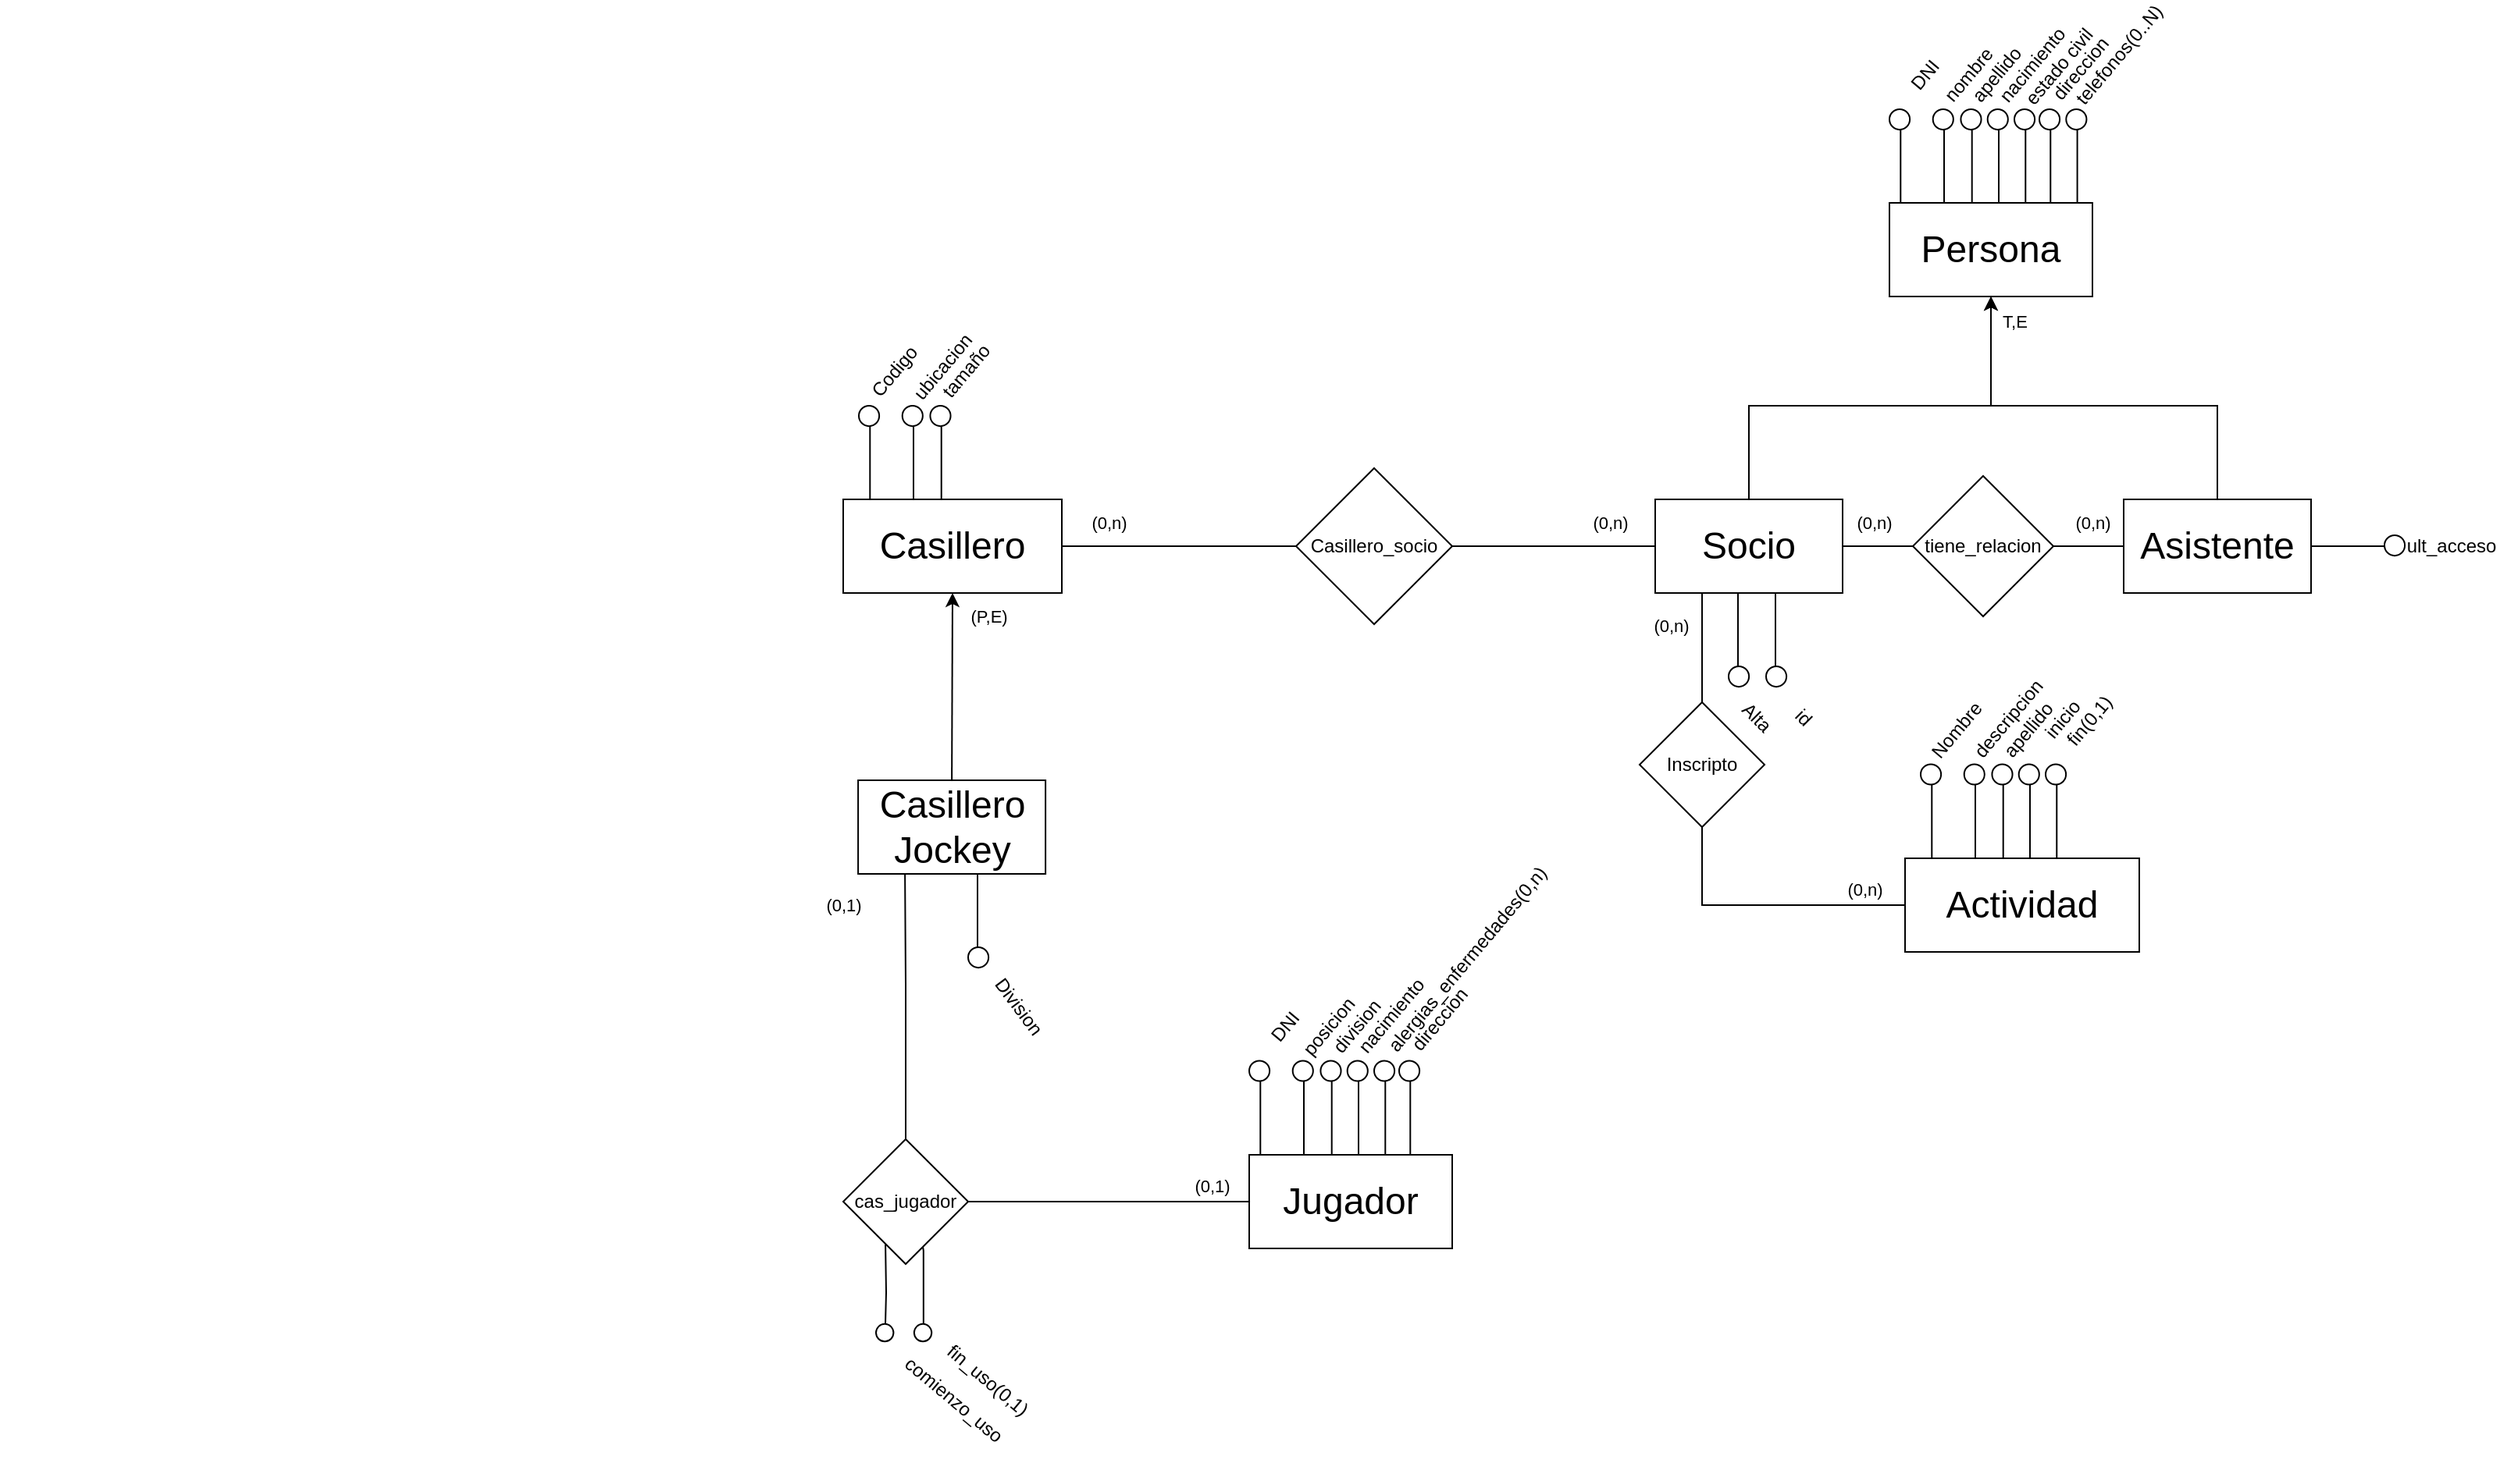 <mxfile version="26.1.3">
  <diagram name="Page-1" id="K30SVkKJbRYKwgtJ1-Rf">
    <mxGraphModel dx="4822" dy="4043" grid="1" gridSize="10" guides="1" tooltips="1" connect="1" arrows="1" fold="1" page="1" pageScale="1" pageWidth="850" pageHeight="1100" math="0" shadow="0">
      <root>
        <mxCell id="0" />
        <mxCell id="1" parent="0" />
        <mxCell id="Rgu-pnZhENHffydv-r2O-139" value="&amp;nbsp;" style="text;whiteSpace=wrap;html=1;" vertex="1" parent="1">
          <mxGeometry x="-2820" y="-1570" width="40" height="40" as="geometry" />
        </mxCell>
        <mxCell id="Rgu-pnZhENHffydv-r2O-149" value="&lt;font style=&quot;font-size: 24px;&quot;&gt;Persona&lt;/font&gt;" style="rounded=0;whiteSpace=wrap;html=1;" vertex="1" parent="1">
          <mxGeometry x="-1610" y="-2130" width="130" height="60" as="geometry" />
        </mxCell>
        <mxCell id="Rgu-pnZhENHffydv-r2O-152" value="&lt;font style=&quot;font-size: 24px;&quot;&gt;Casillero&lt;/font&gt;" style="rounded=0;whiteSpace=wrap;html=1;" vertex="1" parent="1">
          <mxGeometry x="-2280" y="-1940" width="140" height="60" as="geometry" />
        </mxCell>
        <mxCell id="Rgu-pnZhENHffydv-r2O-153" value="&lt;font style=&quot;font-size: 24px;&quot;&gt;Asistente&lt;/font&gt;" style="rounded=0;whiteSpace=wrap;html=1;" vertex="1" parent="1">
          <mxGeometry x="-1460" y="-1940" width="120" height="60" as="geometry" />
        </mxCell>
        <mxCell id="Rgu-pnZhENHffydv-r2O-154" value="&lt;font style=&quot;font-size: 24px;&quot;&gt;Socio&lt;/font&gt;" style="rounded=0;whiteSpace=wrap;html=1;" vertex="1" parent="1">
          <mxGeometry x="-1760" y="-1940" width="120" height="60" as="geometry" />
        </mxCell>
        <mxCell id="Rgu-pnZhENHffydv-r2O-155" value="&lt;font style=&quot;font-size: 24px;&quot;&gt;Jugador&lt;/font&gt;" style="rounded=0;whiteSpace=wrap;html=1;" vertex="1" parent="1">
          <mxGeometry x="-2020" y="-1520" width="130" height="60" as="geometry" />
        </mxCell>
        <mxCell id="Rgu-pnZhENHffydv-r2O-156" value="&lt;font style=&quot;font-size: 24px;&quot;&gt;Actividad&lt;/font&gt;" style="rounded=0;whiteSpace=wrap;html=1;" vertex="1" parent="1">
          <mxGeometry x="-1600" y="-1710" width="150" height="60" as="geometry" />
        </mxCell>
        <mxCell id="Rgu-pnZhENHffydv-r2O-157" value="&lt;font style=&quot;font-size: 24px;&quot;&gt;Casillero Jockey&lt;/font&gt;" style="rounded=0;whiteSpace=wrap;html=1;" vertex="1" parent="1">
          <mxGeometry x="-2270.45" y="-1760" width="120" height="60" as="geometry" />
        </mxCell>
        <mxCell id="Rgu-pnZhENHffydv-r2O-158" value="" style="endArrow=classic;html=1;rounded=0;exitX=0.5;exitY=0;exitDx=0;exitDy=0;entryX=0.5;entryY=1;entryDx=0;entryDy=0;" edge="1" parent="1" source="Rgu-pnZhENHffydv-r2O-154" target="Rgu-pnZhENHffydv-r2O-149">
          <mxGeometry width="50" height="50" relative="1" as="geometry">
            <mxPoint x="-1690" y="-1950" as="sourcePoint" />
            <mxPoint x="-1640" y="-2000" as="targetPoint" />
            <Array as="points">
              <mxPoint x="-1700" y="-2000" />
              <mxPoint x="-1545" y="-2000" />
            </Array>
          </mxGeometry>
        </mxCell>
        <mxCell id="Rgu-pnZhENHffydv-r2O-159" value="" style="endArrow=classic;html=1;rounded=0;exitX=0.5;exitY=0;exitDx=0;exitDy=0;entryX=0.5;entryY=1;entryDx=0;entryDy=0;" edge="1" parent="1" source="Rgu-pnZhENHffydv-r2O-153" target="Rgu-pnZhENHffydv-r2O-149">
          <mxGeometry width="50" height="50" relative="1" as="geometry">
            <mxPoint x="-1510" y="-1960" as="sourcePoint" />
            <mxPoint x="-1360" y="-2090" as="targetPoint" />
            <Array as="points">
              <mxPoint x="-1400" y="-2000" />
              <mxPoint x="-1545" y="-2000" />
            </Array>
          </mxGeometry>
        </mxCell>
        <mxCell id="Rgu-pnZhENHffydv-r2O-380" value="T,E" style="edgeLabel;html=1;align=center;verticalAlign=middle;resizable=0;points=[];" vertex="1" connectable="0" parent="Rgu-pnZhENHffydv-r2O-159">
          <mxGeometry x="0.884" y="-3" relative="1" as="geometry">
            <mxPoint x="12" as="offset" />
          </mxGeometry>
        </mxCell>
        <mxCell id="Rgu-pnZhENHffydv-r2O-160" value="tiene_relacion" style="rhombus;whiteSpace=wrap;html=1;" vertex="1" parent="1">
          <mxGeometry x="-1595" y="-1955" width="90" height="90" as="geometry" />
        </mxCell>
        <mxCell id="Rgu-pnZhENHffydv-r2O-161" value="Inscripto" style="rhombus;whiteSpace=wrap;html=1;" vertex="1" parent="1">
          <mxGeometry x="-1770" y="-1810" width="80" height="80" as="geometry" />
        </mxCell>
        <mxCell id="Rgu-pnZhENHffydv-r2O-162" value="cas_jugador" style="rhombus;whiteSpace=wrap;html=1;" vertex="1" parent="1">
          <mxGeometry x="-2280" y="-1530" width="80" height="80" as="geometry" />
        </mxCell>
        <mxCell id="Rgu-pnZhENHffydv-r2O-163" value="" style="endArrow=none;html=1;rounded=0;exitX=1;exitY=0.5;exitDx=0;exitDy=0;entryX=0;entryY=0.5;entryDx=0;entryDy=0;" edge="1" parent="1" source="Rgu-pnZhENHffydv-r2O-162" target="Rgu-pnZhENHffydv-r2O-155">
          <mxGeometry width="50" height="50" relative="1" as="geometry">
            <mxPoint x="-1940" y="-1690" as="sourcePoint" />
            <mxPoint x="-1890" y="-1740" as="targetPoint" />
          </mxGeometry>
        </mxCell>
        <mxCell id="Rgu-pnZhENHffydv-r2O-231" value="&lt;div&gt;(0,1)&lt;/div&gt;" style="edgeLabel;html=1;align=center;verticalAlign=middle;resizable=0;points=[];" vertex="1" connectable="0" parent="Rgu-pnZhENHffydv-r2O-163">
          <mxGeometry x="0.798" y="-1" relative="1" as="geometry">
            <mxPoint x="-6" y="-11" as="offset" />
          </mxGeometry>
        </mxCell>
        <mxCell id="Rgu-pnZhENHffydv-r2O-164" value="" style="endArrow=none;html=1;rounded=0;exitX=0.5;exitY=0;exitDx=0;exitDy=0;entryX=0.25;entryY=1;entryDx=0;entryDy=0;" edge="1" parent="1" source="Rgu-pnZhENHffydv-r2O-162" target="Rgu-pnZhENHffydv-r2O-157">
          <mxGeometry width="50" height="50" relative="1" as="geometry">
            <mxPoint x="-1940" y="-1690" as="sourcePoint" />
            <mxPoint x="-1890" y="-1740" as="targetPoint" />
            <Array as="points">
              <mxPoint x="-2240" y="-1630" />
            </Array>
          </mxGeometry>
        </mxCell>
        <mxCell id="Rgu-pnZhENHffydv-r2O-230" value="&lt;div&gt;(0,1)&lt;/div&gt;" style="edgeLabel;html=1;align=center;verticalAlign=middle;resizable=0;points=[];" vertex="1" connectable="0" parent="Rgu-pnZhENHffydv-r2O-164">
          <mxGeometry x="0.518" y="-2" relative="1" as="geometry">
            <mxPoint x="-42" y="-21" as="offset" />
          </mxGeometry>
        </mxCell>
        <mxCell id="Rgu-pnZhENHffydv-r2O-166" value="Casillero_socio" style="rhombus;whiteSpace=wrap;html=1;" vertex="1" parent="1">
          <mxGeometry x="-1990" y="-1960" width="100" height="100" as="geometry" />
        </mxCell>
        <mxCell id="Rgu-pnZhENHffydv-r2O-167" value="" style="endArrow=none;html=1;rounded=0;exitX=1;exitY=0.5;exitDx=0;exitDy=0;entryX=0;entryY=0.5;entryDx=0;entryDy=0;" edge="1" parent="1" source="Rgu-pnZhENHffydv-r2O-152" target="Rgu-pnZhENHffydv-r2O-166">
          <mxGeometry width="50" height="50" relative="1" as="geometry">
            <mxPoint x="-2100" y="-1910" as="sourcePoint" />
            <mxPoint x="-2050" y="-1960" as="targetPoint" />
          </mxGeometry>
        </mxCell>
        <mxCell id="Rgu-pnZhENHffydv-r2O-229" value="&lt;div&gt;(0,n)&lt;/div&gt;" style="edgeLabel;html=1;align=center;verticalAlign=middle;resizable=0;points=[];" vertex="1" connectable="0" parent="Rgu-pnZhENHffydv-r2O-167">
          <mxGeometry x="0.467" y="-3" relative="1" as="geometry">
            <mxPoint x="-80" y="-18" as="offset" />
          </mxGeometry>
        </mxCell>
        <mxCell id="Rgu-pnZhENHffydv-r2O-168" value="" style="endArrow=none;html=1;rounded=0;exitX=1;exitY=0.5;exitDx=0;exitDy=0;entryX=0;entryY=0.5;entryDx=0;entryDy=0;" edge="1" parent="1" source="Rgu-pnZhENHffydv-r2O-166" target="Rgu-pnZhENHffydv-r2O-154">
          <mxGeometry width="50" height="50" relative="1" as="geometry">
            <mxPoint x="-1940" y="-1760" as="sourcePoint" />
            <mxPoint x="-1890" y="-1810" as="targetPoint" />
          </mxGeometry>
        </mxCell>
        <mxCell id="Rgu-pnZhENHffydv-r2O-228" value="&lt;div&gt;(0,n)&lt;/div&gt;" style="edgeLabel;html=1;align=center;verticalAlign=middle;resizable=0;points=[];" vertex="1" connectable="0" parent="Rgu-pnZhENHffydv-r2O-168">
          <mxGeometry x="0.5" relative="1" as="geometry">
            <mxPoint x="3" y="-15" as="offset" />
          </mxGeometry>
        </mxCell>
        <mxCell id="Rgu-pnZhENHffydv-r2O-169" value="" style="endArrow=none;html=1;rounded=0;entryX=0.25;entryY=1;entryDx=0;entryDy=0;exitX=0.5;exitY=0;exitDx=0;exitDy=0;" edge="1" parent="1" source="Rgu-pnZhENHffydv-r2O-161" target="Rgu-pnZhENHffydv-r2O-154">
          <mxGeometry width="50" height="50" relative="1" as="geometry">
            <mxPoint x="-1940" y="-1760" as="sourcePoint" />
            <mxPoint x="-1890" y="-1810" as="targetPoint" />
          </mxGeometry>
        </mxCell>
        <mxCell id="Rgu-pnZhENHffydv-r2O-226" value="&lt;div&gt;(0,n)&lt;/div&gt;" style="edgeLabel;html=1;align=center;verticalAlign=middle;resizable=0;points=[];" vertex="1" connectable="0" parent="Rgu-pnZhENHffydv-r2O-169">
          <mxGeometry x="0.495" y="1" relative="1" as="geometry">
            <mxPoint x="-19" y="3" as="offset" />
          </mxGeometry>
        </mxCell>
        <mxCell id="Rgu-pnZhENHffydv-r2O-170" value="" style="endArrow=none;html=1;rounded=0;entryX=0.5;entryY=1;entryDx=0;entryDy=0;exitX=0;exitY=0.5;exitDx=0;exitDy=0;" edge="1" parent="1" source="Rgu-pnZhENHffydv-r2O-156" target="Rgu-pnZhENHffydv-r2O-161">
          <mxGeometry width="50" height="50" relative="1" as="geometry">
            <mxPoint x="-1940" y="-1760" as="sourcePoint" />
            <mxPoint x="-1890" y="-1810" as="targetPoint" />
            <Array as="points">
              <mxPoint x="-1730" y="-1680" />
            </Array>
          </mxGeometry>
        </mxCell>
        <mxCell id="Rgu-pnZhENHffydv-r2O-227" value="&lt;div&gt;(0,n)&lt;/div&gt;" style="edgeLabel;html=1;align=center;verticalAlign=middle;resizable=0;points=[];" vertex="1" connectable="0" parent="Rgu-pnZhENHffydv-r2O-170">
          <mxGeometry x="-0.713" y="-2" relative="1" as="geometry">
            <mxPoint y="-8" as="offset" />
          </mxGeometry>
        </mxCell>
        <mxCell id="Rgu-pnZhENHffydv-r2O-171" value="" style="endArrow=none;html=1;rounded=0;entryX=0;entryY=0.5;entryDx=0;entryDy=0;exitX=1;exitY=0.5;exitDx=0;exitDy=0;" edge="1" parent="1" source="Rgu-pnZhENHffydv-r2O-154" target="Rgu-pnZhENHffydv-r2O-160">
          <mxGeometry width="50" height="50" relative="1" as="geometry">
            <mxPoint x="-1940" y="-1690" as="sourcePoint" />
            <mxPoint x="-1890" y="-1740" as="targetPoint" />
          </mxGeometry>
        </mxCell>
        <mxCell id="Rgu-pnZhENHffydv-r2O-224" value="(0,n)" style="edgeLabel;html=1;align=center;verticalAlign=middle;resizable=0;points=[];" vertex="1" connectable="0" parent="Rgu-pnZhENHffydv-r2O-171">
          <mxGeometry x="0.156" relative="1" as="geometry">
            <mxPoint x="-6" y="-15" as="offset" />
          </mxGeometry>
        </mxCell>
        <mxCell id="Rgu-pnZhENHffydv-r2O-173" value="" style="endArrow=none;html=1;rounded=0;entryX=0;entryY=0.5;entryDx=0;entryDy=0;exitX=1;exitY=0.5;exitDx=0;exitDy=0;" edge="1" parent="1" source="Rgu-pnZhENHffydv-r2O-160" target="Rgu-pnZhENHffydv-r2O-153">
          <mxGeometry width="50" height="50" relative="1" as="geometry">
            <mxPoint x="-1940" y="-1690" as="sourcePoint" />
            <mxPoint x="-1890" y="-1740" as="targetPoint" />
          </mxGeometry>
        </mxCell>
        <mxCell id="Rgu-pnZhENHffydv-r2O-225" value="(0,n)" style="edgeLabel;html=1;align=center;verticalAlign=middle;resizable=0;points=[];" vertex="1" connectable="0" parent="Rgu-pnZhENHffydv-r2O-173">
          <mxGeometry x="0.308" relative="1" as="geometry">
            <mxPoint x="-5" y="-15" as="offset" />
          </mxGeometry>
        </mxCell>
        <mxCell id="Rgu-pnZhENHffydv-r2O-174" value="" style="endArrow=classic;html=1;rounded=0;entryX=0.5;entryY=1;entryDx=0;entryDy=0;exitX=0.5;exitY=0;exitDx=0;exitDy=0;" edge="1" parent="1" source="Rgu-pnZhENHffydv-r2O-157" target="Rgu-pnZhENHffydv-r2O-152">
          <mxGeometry width="50" height="50" relative="1" as="geometry">
            <mxPoint x="-1940" y="-1660" as="sourcePoint" />
            <mxPoint x="-1890" y="-1710" as="targetPoint" />
          </mxGeometry>
        </mxCell>
        <mxCell id="Rgu-pnZhENHffydv-r2O-381" value="(P,E)" style="edgeLabel;html=1;align=center;verticalAlign=middle;resizable=0;points=[];" vertex="1" connectable="0" parent="Rgu-pnZhENHffydv-r2O-174">
          <mxGeometry x="0.383" y="1" relative="1" as="geometry">
            <mxPoint x="24" y="-22" as="offset" />
          </mxGeometry>
        </mxCell>
        <mxCell id="Rgu-pnZhENHffydv-r2O-183" value="" style="group;rotation=90;" vertex="1" connectable="0" parent="1">
          <mxGeometry x="-1317" y="-1940" width="14.286" height="60" as="geometry" />
        </mxCell>
        <mxCell id="Rgu-pnZhENHffydv-r2O-184" value="" style="ellipse;whiteSpace=wrap;html=1;aspect=fixed;rotation=90;" vertex="1" parent="Rgu-pnZhENHffydv-r2O-183">
          <mxGeometry x="24" y="23" width="13.066" height="13.066" as="geometry" />
        </mxCell>
        <mxCell id="Rgu-pnZhENHffydv-r2O-185" style="edgeStyle=orthogonalEdgeStyle;rounded=0;orthogonalLoop=1;jettySize=auto;html=1;endArrow=none;startFill=0;" edge="1" parent="Rgu-pnZhENHffydv-r2O-183">
          <mxGeometry relative="1" as="geometry">
            <mxPoint x="-23" y="30" as="targetPoint" />
            <mxPoint x="24" y="30" as="sourcePoint" />
          </mxGeometry>
        </mxCell>
        <mxCell id="Rgu-pnZhENHffydv-r2O-186" value="" style="group;rotation=-180;" vertex="1" connectable="0" parent="1">
          <mxGeometry x="-1600" y="-1840" width="50" height="60" as="geometry" />
        </mxCell>
        <mxCell id="Rgu-pnZhENHffydv-r2O-187" value="" style="group;rotation=-180;" vertex="1" connectable="0" parent="Rgu-pnZhENHffydv-r2O-186">
          <mxGeometry x="-114" y="-40" width="14.286" height="60" as="geometry" />
        </mxCell>
        <mxCell id="Rgu-pnZhENHffydv-r2O-188" value="" style="ellipse;whiteSpace=wrap;html=1;aspect=fixed;fillColor=light-dark(#FFFFFF,#FFFFFF);rotation=-180;" vertex="1" parent="Rgu-pnZhENHffydv-r2O-187">
          <mxGeometry x="1" y="47" width="13.066" height="13.066" as="geometry" />
        </mxCell>
        <mxCell id="Rgu-pnZhENHffydv-r2O-189" style="edgeStyle=orthogonalEdgeStyle;rounded=0;orthogonalLoop=1;jettySize=auto;html=1;endArrow=none;startFill=0;" edge="1" parent="Rgu-pnZhENHffydv-r2O-187">
          <mxGeometry relative="1" as="geometry">
            <mxPoint x="7" as="targetPoint" />
            <mxPoint x="7" y="47" as="sourcePoint" />
          </mxGeometry>
        </mxCell>
        <mxCell id="Rgu-pnZhENHffydv-r2O-190" value="" style="group;rotation=-180;" vertex="1" connectable="0" parent="Rgu-pnZhENHffydv-r2O-186">
          <mxGeometry x="-90" y="-40" width="14.286" height="60" as="geometry" />
        </mxCell>
        <mxCell id="Rgu-pnZhENHffydv-r2O-191" value="" style="ellipse;whiteSpace=wrap;html=1;aspect=fixed;rotation=-180;" vertex="1" parent="Rgu-pnZhENHffydv-r2O-190">
          <mxGeometry x="1" y="47" width="13.066" height="13.066" as="geometry" />
        </mxCell>
        <mxCell id="Rgu-pnZhENHffydv-r2O-192" style="edgeStyle=orthogonalEdgeStyle;rounded=0;orthogonalLoop=1;jettySize=auto;html=1;endArrow=none;startFill=0;" edge="1" parent="Rgu-pnZhENHffydv-r2O-190">
          <mxGeometry relative="1" as="geometry">
            <mxPoint x="7" as="targetPoint" />
            <mxPoint x="7" y="47" as="sourcePoint" />
          </mxGeometry>
        </mxCell>
        <mxCell id="Rgu-pnZhENHffydv-r2O-143" value="" style="group" vertex="1" connectable="0" parent="1">
          <mxGeometry x="-1610" y="-2190" width="14.286" height="60" as="geometry" />
        </mxCell>
        <mxCell id="Rgu-pnZhENHffydv-r2O-137" value="" style="ellipse;whiteSpace=wrap;html=1;aspect=fixed;fillColor=light-dark(#FFFFFF,#FFFFFF);" vertex="1" parent="Rgu-pnZhENHffydv-r2O-143">
          <mxGeometry width="13.066" height="13.066" as="geometry" />
        </mxCell>
        <mxCell id="Rgu-pnZhENHffydv-r2O-138" style="edgeStyle=orthogonalEdgeStyle;rounded=0;orthogonalLoop=1;jettySize=auto;html=1;endArrow=none;startFill=0;" edge="1" parent="Rgu-pnZhENHffydv-r2O-143">
          <mxGeometry relative="1" as="geometry">
            <mxPoint x="7.143" y="60" as="targetPoint" />
            <mxPoint x="7.143" y="13.223" as="sourcePoint" />
          </mxGeometry>
        </mxCell>
        <mxCell id="Rgu-pnZhENHffydv-r2O-144" value="" style="group" vertex="1" connectable="0" parent="1">
          <mxGeometry x="-1582.146" y="-2190" width="14.286" height="60" as="geometry" />
        </mxCell>
        <mxCell id="Rgu-pnZhENHffydv-r2O-135" value="" style="ellipse;whiteSpace=wrap;html=1;aspect=fixed;" vertex="1" parent="Rgu-pnZhENHffydv-r2O-144">
          <mxGeometry width="13.066" height="13.066" as="geometry" />
        </mxCell>
        <mxCell id="Rgu-pnZhENHffydv-r2O-136" style="edgeStyle=orthogonalEdgeStyle;rounded=0;orthogonalLoop=1;jettySize=auto;html=1;endArrow=none;startFill=0;" edge="1" parent="Rgu-pnZhENHffydv-r2O-144">
          <mxGeometry relative="1" as="geometry">
            <mxPoint x="7.143" y="60" as="targetPoint" />
            <mxPoint x="7.143" y="13.223" as="sourcePoint" />
          </mxGeometry>
        </mxCell>
        <mxCell id="Rgu-pnZhENHffydv-r2O-193" value="" style="group" vertex="1" connectable="0" parent="1">
          <mxGeometry x="-1564.286" y="-2190" width="14.286" height="60" as="geometry" />
        </mxCell>
        <mxCell id="Rgu-pnZhENHffydv-r2O-194" value="" style="ellipse;whiteSpace=wrap;html=1;aspect=fixed;" vertex="1" parent="Rgu-pnZhENHffydv-r2O-193">
          <mxGeometry width="13.066" height="13.066" as="geometry" />
        </mxCell>
        <mxCell id="Rgu-pnZhENHffydv-r2O-195" style="edgeStyle=orthogonalEdgeStyle;rounded=0;orthogonalLoop=1;jettySize=auto;html=1;endArrow=none;startFill=0;" edge="1" parent="Rgu-pnZhENHffydv-r2O-193">
          <mxGeometry relative="1" as="geometry">
            <mxPoint x="7.143" y="60" as="targetPoint" />
            <mxPoint x="7.143" y="13.223" as="sourcePoint" />
          </mxGeometry>
        </mxCell>
        <mxCell id="Rgu-pnZhENHffydv-r2O-202" value="" style="group" vertex="1" connectable="0" parent="1">
          <mxGeometry x="-1547.146" y="-2190" width="14.286" height="60" as="geometry" />
        </mxCell>
        <mxCell id="Rgu-pnZhENHffydv-r2O-203" value="" style="ellipse;whiteSpace=wrap;html=1;aspect=fixed;" vertex="1" parent="Rgu-pnZhENHffydv-r2O-202">
          <mxGeometry width="13.066" height="13.066" as="geometry" />
        </mxCell>
        <mxCell id="Rgu-pnZhENHffydv-r2O-204" style="edgeStyle=orthogonalEdgeStyle;rounded=0;orthogonalLoop=1;jettySize=auto;html=1;endArrow=none;startFill=0;" edge="1" parent="Rgu-pnZhENHffydv-r2O-202">
          <mxGeometry relative="1" as="geometry">
            <mxPoint x="7.143" y="60" as="targetPoint" />
            <mxPoint x="7.143" y="13.223" as="sourcePoint" />
          </mxGeometry>
        </mxCell>
        <mxCell id="Rgu-pnZhENHffydv-r2O-205" value="" style="group" vertex="1" connectable="0" parent="1">
          <mxGeometry x="-1529.996" y="-2190" width="14.286" height="60" as="geometry" />
        </mxCell>
        <mxCell id="Rgu-pnZhENHffydv-r2O-206" value="" style="ellipse;whiteSpace=wrap;html=1;aspect=fixed;" vertex="1" parent="Rgu-pnZhENHffydv-r2O-205">
          <mxGeometry width="13.066" height="13.066" as="geometry" />
        </mxCell>
        <mxCell id="Rgu-pnZhENHffydv-r2O-207" style="edgeStyle=orthogonalEdgeStyle;rounded=0;orthogonalLoop=1;jettySize=auto;html=1;endArrow=none;startFill=0;" edge="1" parent="Rgu-pnZhENHffydv-r2O-205">
          <mxGeometry relative="1" as="geometry">
            <mxPoint x="7.143" y="60" as="targetPoint" />
            <mxPoint x="7.143" y="13.223" as="sourcePoint" />
          </mxGeometry>
        </mxCell>
        <mxCell id="Rgu-pnZhENHffydv-r2O-208" value="" style="group" vertex="1" connectable="0" parent="1">
          <mxGeometry x="-1513.996" y="-2190" width="14.286" height="60" as="geometry" />
        </mxCell>
        <mxCell id="Rgu-pnZhENHffydv-r2O-209" value="" style="ellipse;whiteSpace=wrap;html=1;aspect=fixed;" vertex="1" parent="Rgu-pnZhENHffydv-r2O-208">
          <mxGeometry width="13.066" height="13.066" as="geometry" />
        </mxCell>
        <mxCell id="Rgu-pnZhENHffydv-r2O-210" style="edgeStyle=orthogonalEdgeStyle;rounded=0;orthogonalLoop=1;jettySize=auto;html=1;endArrow=none;startFill=0;" edge="1" parent="Rgu-pnZhENHffydv-r2O-208">
          <mxGeometry relative="1" as="geometry">
            <mxPoint x="7.143" y="60" as="targetPoint" />
            <mxPoint x="7.143" y="13.223" as="sourcePoint" />
          </mxGeometry>
        </mxCell>
        <mxCell id="Rgu-pnZhENHffydv-r2O-211" value="" style="group" vertex="1" connectable="0" parent="1">
          <mxGeometry x="-1496.846" y="-2190" width="14.286" height="60" as="geometry" />
        </mxCell>
        <mxCell id="Rgu-pnZhENHffydv-r2O-212" value="" style="ellipse;whiteSpace=wrap;html=1;aspect=fixed;" vertex="1" parent="Rgu-pnZhENHffydv-r2O-211">
          <mxGeometry width="13.066" height="13.066" as="geometry" />
        </mxCell>
        <mxCell id="Rgu-pnZhENHffydv-r2O-213" style="edgeStyle=orthogonalEdgeStyle;rounded=0;orthogonalLoop=1;jettySize=auto;html=1;endArrow=none;startFill=0;" edge="1" parent="Rgu-pnZhENHffydv-r2O-211">
          <mxGeometry relative="1" as="geometry">
            <mxPoint x="7.143" y="60" as="targetPoint" />
            <mxPoint x="7.143" y="13.223" as="sourcePoint" />
          </mxGeometry>
        </mxCell>
        <mxCell id="Rgu-pnZhENHffydv-r2O-214" value="DNI" style="text;html=1;align=center;verticalAlign=middle;whiteSpace=wrap;rounded=0;rotation=-50;" vertex="1" parent="1">
          <mxGeometry x="-1607" y="-2217" width="40" height="10" as="geometry" />
        </mxCell>
        <mxCell id="Rgu-pnZhENHffydv-r2O-215" value="nombre" style="text;html=1;align=center;verticalAlign=middle;whiteSpace=wrap;rounded=0;rotation=-50;" vertex="1" parent="1">
          <mxGeometry x="-1579.15" y="-2217" width="40" height="10" as="geometry" />
        </mxCell>
        <mxCell id="Rgu-pnZhENHffydv-r2O-216" value="apellido" style="text;html=1;align=center;verticalAlign=middle;whiteSpace=wrap;rounded=0;rotation=-50;" vertex="1" parent="1">
          <mxGeometry x="-1561.29" y="-2217" width="40" height="10" as="geometry" />
        </mxCell>
        <mxCell id="Rgu-pnZhENHffydv-r2O-217" value="nacimiento" style="text;html=1;align=center;verticalAlign=middle;whiteSpace=wrap;rounded=0;rotation=-50;" vertex="1" parent="1">
          <mxGeometry x="-1547.13" y="-2223.39" width="56.68" height="10" as="geometry" />
        </mxCell>
        <mxCell id="Rgu-pnZhENHffydv-r2O-218" value="estado civil" style="text;html=1;align=center;verticalAlign=middle;whiteSpace=wrap;rounded=0;rotation=-50;" vertex="1" parent="1">
          <mxGeometry x="-1536.06" y="-2222.46" width="68.71" height="10" as="geometry" />
        </mxCell>
        <mxCell id="Rgu-pnZhENHffydv-r2O-219" value="direccion" style="text;html=1;align=center;verticalAlign=middle;whiteSpace=wrap;rounded=0;rotation=-50;" vertex="1" parent="1">
          <mxGeometry x="-1512.96" y="-2221.21" width="51" height="10" as="geometry" />
        </mxCell>
        <mxCell id="Rgu-pnZhENHffydv-r2O-220" value="telefonos(0..N)" style="text;html=1;align=center;verticalAlign=middle;whiteSpace=wrap;rounded=0;rotation=-50;" vertex="1" parent="1">
          <mxGeometry x="-1499.06" y="-2229.69" width="73.14" height="10" as="geometry" />
        </mxCell>
        <mxCell id="Rgu-pnZhENHffydv-r2O-221" value="Alta" style="text;html=1;align=center;verticalAlign=middle;whiteSpace=wrap;rounded=0;rotation=45;" vertex="1" parent="1">
          <mxGeometry x="-1720" y="-1810" width="50" height="20" as="geometry" />
        </mxCell>
        <mxCell id="Rgu-pnZhENHffydv-r2O-222" value="id" style="text;html=1;align=center;verticalAlign=middle;whiteSpace=wrap;rounded=0;rotation=45;" vertex="1" parent="1">
          <mxGeometry x="-1690" y="-1810" width="50" height="20" as="geometry" />
        </mxCell>
        <mxCell id="Rgu-pnZhENHffydv-r2O-223" value="ult_acceso" style="text;html=1;align=center;verticalAlign=middle;whiteSpace=wrap;rounded=0;" vertex="1" parent="1">
          <mxGeometry x="-1280" y="-1925" width="60" height="30" as="geometry" />
        </mxCell>
        <mxCell id="Rgu-pnZhENHffydv-r2O-232" value="" style="group" vertex="1" connectable="0" parent="1">
          <mxGeometry x="-2270" y="-2000" width="14.286" height="60" as="geometry" />
        </mxCell>
        <mxCell id="Rgu-pnZhENHffydv-r2O-233" value="" style="ellipse;whiteSpace=wrap;html=1;aspect=fixed;fillColor=light-dark(#FFFFFF,#FFFFFF);" vertex="1" parent="Rgu-pnZhENHffydv-r2O-232">
          <mxGeometry width="13.066" height="13.066" as="geometry" />
        </mxCell>
        <mxCell id="Rgu-pnZhENHffydv-r2O-234" style="edgeStyle=orthogonalEdgeStyle;rounded=0;orthogonalLoop=1;jettySize=auto;html=1;endArrow=none;startFill=0;" edge="1" parent="Rgu-pnZhENHffydv-r2O-232">
          <mxGeometry relative="1" as="geometry">
            <mxPoint x="7.143" y="60" as="targetPoint" />
            <mxPoint x="7.143" y="13.223" as="sourcePoint" />
          </mxGeometry>
        </mxCell>
        <mxCell id="Rgu-pnZhENHffydv-r2O-235" value="" style="group" vertex="1" connectable="0" parent="1">
          <mxGeometry x="-2242.146" y="-2000" width="14.286" height="60" as="geometry" />
        </mxCell>
        <mxCell id="Rgu-pnZhENHffydv-r2O-236" value="" style="ellipse;whiteSpace=wrap;html=1;aspect=fixed;" vertex="1" parent="Rgu-pnZhENHffydv-r2O-235">
          <mxGeometry width="13.066" height="13.066" as="geometry" />
        </mxCell>
        <mxCell id="Rgu-pnZhENHffydv-r2O-237" style="edgeStyle=orthogonalEdgeStyle;rounded=0;orthogonalLoop=1;jettySize=auto;html=1;endArrow=none;startFill=0;" edge="1" parent="Rgu-pnZhENHffydv-r2O-235">
          <mxGeometry relative="1" as="geometry">
            <mxPoint x="7.143" y="60" as="targetPoint" />
            <mxPoint x="7.143" y="13.223" as="sourcePoint" />
          </mxGeometry>
        </mxCell>
        <mxCell id="Rgu-pnZhENHffydv-r2O-238" value="" style="group" vertex="1" connectable="0" parent="1">
          <mxGeometry x="-2224.286" y="-2000" width="14.286" height="60" as="geometry" />
        </mxCell>
        <mxCell id="Rgu-pnZhENHffydv-r2O-239" value="" style="ellipse;whiteSpace=wrap;html=1;aspect=fixed;" vertex="1" parent="Rgu-pnZhENHffydv-r2O-238">
          <mxGeometry width="13.066" height="13.066" as="geometry" />
        </mxCell>
        <mxCell id="Rgu-pnZhENHffydv-r2O-240" style="edgeStyle=orthogonalEdgeStyle;rounded=0;orthogonalLoop=1;jettySize=auto;html=1;endArrow=none;startFill=0;" edge="1" parent="Rgu-pnZhENHffydv-r2O-238">
          <mxGeometry relative="1" as="geometry">
            <mxPoint x="7.143" y="60" as="targetPoint" />
            <mxPoint x="7.143" y="13.223" as="sourcePoint" />
          </mxGeometry>
        </mxCell>
        <mxCell id="Rgu-pnZhENHffydv-r2O-253" value="Codigo" style="text;html=1;align=center;verticalAlign=middle;whiteSpace=wrap;rounded=0;rotation=-50;" vertex="1" parent="1">
          <mxGeometry x="-2267" y="-2027" width="40" height="10" as="geometry" />
        </mxCell>
        <mxCell id="Rgu-pnZhENHffydv-r2O-254" value="ubicacion" style="text;html=1;align=center;verticalAlign=middle;whiteSpace=wrap;rounded=0;rotation=-50;" vertex="1" parent="1">
          <mxGeometry x="-2240.78" y="-2030.5" width="49.15" height="10" as="geometry" />
        </mxCell>
        <mxCell id="Rgu-pnZhENHffydv-r2O-255" value="tamaño" style="text;html=1;align=center;verticalAlign=middle;whiteSpace=wrap;rounded=0;rotation=-50;" vertex="1" parent="1">
          <mxGeometry x="-2221.29" y="-2027" width="40" height="10" as="geometry" />
        </mxCell>
        <mxCell id="Rgu-pnZhENHffydv-r2O-277" value="" style="ellipse;whiteSpace=wrap;html=1;aspect=fixed;rotation=-180;container=0;" vertex="1" parent="1">
          <mxGeometry x="-2200" y="-1652.998" width="13.066" height="13.066" as="geometry" />
        </mxCell>
        <mxCell id="Rgu-pnZhENHffydv-r2O-278" style="edgeStyle=orthogonalEdgeStyle;rounded=0;orthogonalLoop=1;jettySize=auto;html=1;endArrow=none;startFill=0;" edge="1" parent="1">
          <mxGeometry relative="1" as="geometry">
            <mxPoint x="-2194" y="-1699.998" as="targetPoint" />
            <mxPoint x="-2194" y="-1652.998" as="sourcePoint" />
          </mxGeometry>
        </mxCell>
        <mxCell id="Rgu-pnZhENHffydv-r2O-287" value="Division" style="text;html=1;align=center;verticalAlign=middle;whiteSpace=wrap;rounded=0;rotation=53.3;container=0;" vertex="1" parent="1">
          <mxGeometry x="-2193.28" y="-1619.998" width="51" height="10" as="geometry" />
        </mxCell>
        <mxCell id="Rgu-pnZhENHffydv-r2O-310" value="" style="group;movable=1;resizable=1;rotatable=1;deletable=1;editable=1;locked=0;connectable=1;rotation=-180;" vertex="1" connectable="0" parent="1">
          <mxGeometry x="-2235.58" y="-1460" width="14.29" height="60" as="geometry" />
        </mxCell>
        <mxCell id="Rgu-pnZhENHffydv-r2O-311" value="" style="ellipse;whiteSpace=wrap;html=1;aspect=fixed;rotation=-180;" vertex="1" parent="Rgu-pnZhENHffydv-r2O-310">
          <mxGeometry x="1.0" y="48.429" width="11.2" height="11.2" as="geometry" />
        </mxCell>
        <mxCell id="Rgu-pnZhENHffydv-r2O-312" style="edgeStyle=orthogonalEdgeStyle;rounded=0;orthogonalLoop=1;jettySize=auto;html=1;endArrow=none;startFill=0;" edge="1" parent="Rgu-pnZhENHffydv-r2O-310">
          <mxGeometry relative="1" as="geometry">
            <mxPoint x="6.58" y="-1" as="targetPoint" />
            <mxPoint x="7.002" y="48.429" as="sourcePoint" />
            <Array as="points">
              <mxPoint x="7.002" y="1.429" />
              <mxPoint x="7.002" y="1.429" />
            </Array>
          </mxGeometry>
        </mxCell>
        <mxCell id="Rgu-pnZhENHffydv-r2O-319" value="fin_uso(0,1)" style="text;html=1;align=center;verticalAlign=middle;whiteSpace=wrap;rounded=0;rotation=40;movable=1;resizable=1;rotatable=1;deletable=1;editable=1;locked=0;connectable=1;" vertex="1" parent="1">
          <mxGeometry x="-2223.59" y="-1380" width="73.14" height="10" as="geometry" />
        </mxCell>
        <mxCell id="Rgu-pnZhENHffydv-r2O-320" value="" style="group;movable=1;resizable=1;rotatable=1;deletable=1;editable=1;locked=0;connectable=1;rotation=-180;" vertex="1" connectable="0" parent="1">
          <mxGeometry x="-2260" y="-1460" width="14.29" height="60" as="geometry" />
        </mxCell>
        <mxCell id="Rgu-pnZhENHffydv-r2O-321" value="" style="ellipse;whiteSpace=wrap;html=1;aspect=fixed;rotation=-180;" vertex="1" parent="Rgu-pnZhENHffydv-r2O-320">
          <mxGeometry x="1.0" y="48.429" width="11.2" height="11.2" as="geometry" />
        </mxCell>
        <mxCell id="Rgu-pnZhENHffydv-r2O-322" style="edgeStyle=orthogonalEdgeStyle;rounded=0;orthogonalLoop=1;jettySize=auto;html=1;endArrow=none;startFill=0;entryX=0.338;entryY=0.843;entryDx=0;entryDy=0;entryPerimeter=0;" edge="1" parent="Rgu-pnZhENHffydv-r2O-320" target="Rgu-pnZhENHffydv-r2O-162">
          <mxGeometry relative="1" as="geometry">
            <mxPoint x="6.58" y="-1" as="targetPoint" />
            <mxPoint x="7.002" y="48.429" as="sourcePoint" />
            <Array as="points" />
          </mxGeometry>
        </mxCell>
        <mxCell id="Rgu-pnZhENHffydv-r2O-323" value="comienzo_uso" style="text;html=1;align=center;verticalAlign=middle;whiteSpace=wrap;rounded=0;rotation=40;movable=1;resizable=1;rotatable=1;deletable=1;editable=1;locked=0;connectable=1;" vertex="1" parent="1">
          <mxGeometry x="-2264.31" y="-1368.15" width="110" height="10" as="geometry" />
        </mxCell>
        <mxCell id="Rgu-pnZhENHffydv-r2O-324" value="" style="group" vertex="1" connectable="0" parent="1">
          <mxGeometry x="-2020" y="-1580.31" width="14.286" height="60" as="geometry" />
        </mxCell>
        <mxCell id="Rgu-pnZhENHffydv-r2O-325" value="" style="ellipse;whiteSpace=wrap;html=1;aspect=fixed;fillColor=light-dark(#FFFFFF,#FFFFFF);" vertex="1" parent="Rgu-pnZhENHffydv-r2O-324">
          <mxGeometry width="13.066" height="13.066" as="geometry" />
        </mxCell>
        <mxCell id="Rgu-pnZhENHffydv-r2O-326" style="edgeStyle=orthogonalEdgeStyle;rounded=0;orthogonalLoop=1;jettySize=auto;html=1;endArrow=none;startFill=0;" edge="1" parent="Rgu-pnZhENHffydv-r2O-324">
          <mxGeometry relative="1" as="geometry">
            <mxPoint x="7.143" y="60" as="targetPoint" />
            <mxPoint x="7.143" y="13.223" as="sourcePoint" />
          </mxGeometry>
        </mxCell>
        <mxCell id="Rgu-pnZhENHffydv-r2O-327" value="" style="group" vertex="1" connectable="0" parent="1">
          <mxGeometry x="-1992.146" y="-1580.31" width="14.286" height="60" as="geometry" />
        </mxCell>
        <mxCell id="Rgu-pnZhENHffydv-r2O-328" value="" style="ellipse;whiteSpace=wrap;html=1;aspect=fixed;" vertex="1" parent="Rgu-pnZhENHffydv-r2O-327">
          <mxGeometry width="13.066" height="13.066" as="geometry" />
        </mxCell>
        <mxCell id="Rgu-pnZhENHffydv-r2O-329" style="edgeStyle=orthogonalEdgeStyle;rounded=0;orthogonalLoop=1;jettySize=auto;html=1;endArrow=none;startFill=0;" edge="1" parent="Rgu-pnZhENHffydv-r2O-327">
          <mxGeometry relative="1" as="geometry">
            <mxPoint x="7.143" y="60" as="targetPoint" />
            <mxPoint x="7.143" y="13.223" as="sourcePoint" />
          </mxGeometry>
        </mxCell>
        <mxCell id="Rgu-pnZhENHffydv-r2O-330" value="" style="group" vertex="1" connectable="0" parent="1">
          <mxGeometry x="-1974.286" y="-1580.31" width="14.286" height="60" as="geometry" />
        </mxCell>
        <mxCell id="Rgu-pnZhENHffydv-r2O-331" value="" style="ellipse;whiteSpace=wrap;html=1;aspect=fixed;" vertex="1" parent="Rgu-pnZhENHffydv-r2O-330">
          <mxGeometry width="13.066" height="13.066" as="geometry" />
        </mxCell>
        <mxCell id="Rgu-pnZhENHffydv-r2O-332" style="edgeStyle=orthogonalEdgeStyle;rounded=0;orthogonalLoop=1;jettySize=auto;html=1;endArrow=none;startFill=0;" edge="1" parent="Rgu-pnZhENHffydv-r2O-330">
          <mxGeometry relative="1" as="geometry">
            <mxPoint x="7.143" y="60" as="targetPoint" />
            <mxPoint x="7.143" y="13.223" as="sourcePoint" />
          </mxGeometry>
        </mxCell>
        <mxCell id="Rgu-pnZhENHffydv-r2O-333" value="" style="group" vertex="1" connectable="0" parent="1">
          <mxGeometry x="-1957.146" y="-1580.31" width="14.286" height="60" as="geometry" />
        </mxCell>
        <mxCell id="Rgu-pnZhENHffydv-r2O-334" value="" style="ellipse;whiteSpace=wrap;html=1;aspect=fixed;" vertex="1" parent="Rgu-pnZhENHffydv-r2O-333">
          <mxGeometry width="13.066" height="13.066" as="geometry" />
        </mxCell>
        <mxCell id="Rgu-pnZhENHffydv-r2O-335" style="edgeStyle=orthogonalEdgeStyle;rounded=0;orthogonalLoop=1;jettySize=auto;html=1;endArrow=none;startFill=0;" edge="1" parent="Rgu-pnZhENHffydv-r2O-333">
          <mxGeometry relative="1" as="geometry">
            <mxPoint x="7.143" y="60" as="targetPoint" />
            <mxPoint x="7.143" y="13.223" as="sourcePoint" />
          </mxGeometry>
        </mxCell>
        <mxCell id="Rgu-pnZhENHffydv-r2O-336" value="" style="group" vertex="1" connectable="0" parent="1">
          <mxGeometry x="-1939.996" y="-1580.31" width="14.286" height="60" as="geometry" />
        </mxCell>
        <mxCell id="Rgu-pnZhENHffydv-r2O-337" value="" style="ellipse;whiteSpace=wrap;html=1;aspect=fixed;" vertex="1" parent="Rgu-pnZhENHffydv-r2O-336">
          <mxGeometry width="13.066" height="13.066" as="geometry" />
        </mxCell>
        <mxCell id="Rgu-pnZhENHffydv-r2O-338" style="edgeStyle=orthogonalEdgeStyle;rounded=0;orthogonalLoop=1;jettySize=auto;html=1;endArrow=none;startFill=0;" edge="1" parent="Rgu-pnZhENHffydv-r2O-336">
          <mxGeometry relative="1" as="geometry">
            <mxPoint x="7.143" y="60" as="targetPoint" />
            <mxPoint x="7.143" y="13.223" as="sourcePoint" />
          </mxGeometry>
        </mxCell>
        <mxCell id="Rgu-pnZhENHffydv-r2O-339" value="" style="group" vertex="1" connectable="0" parent="1">
          <mxGeometry x="-1923.996" y="-1580.31" width="14.286" height="60" as="geometry" />
        </mxCell>
        <mxCell id="Rgu-pnZhENHffydv-r2O-340" value="" style="ellipse;whiteSpace=wrap;html=1;aspect=fixed;" vertex="1" parent="Rgu-pnZhENHffydv-r2O-339">
          <mxGeometry width="13.066" height="13.066" as="geometry" />
        </mxCell>
        <mxCell id="Rgu-pnZhENHffydv-r2O-341" style="edgeStyle=orthogonalEdgeStyle;rounded=0;orthogonalLoop=1;jettySize=auto;html=1;endArrow=none;startFill=0;" edge="1" parent="Rgu-pnZhENHffydv-r2O-339">
          <mxGeometry relative="1" as="geometry">
            <mxPoint x="7.143" y="60" as="targetPoint" />
            <mxPoint x="7.143" y="13.223" as="sourcePoint" />
          </mxGeometry>
        </mxCell>
        <mxCell id="Rgu-pnZhENHffydv-r2O-345" value="DNI" style="text;html=1;align=center;verticalAlign=middle;whiteSpace=wrap;rounded=0;rotation=-50;" vertex="1" parent="1">
          <mxGeometry x="-2017" y="-1607.31" width="40" height="10" as="geometry" />
        </mxCell>
        <mxCell id="Rgu-pnZhENHffydv-r2O-346" value="posicion" style="text;html=1;align=center;verticalAlign=middle;whiteSpace=wrap;rounded=0;rotation=-50;" vertex="1" parent="1">
          <mxGeometry x="-1989.15" y="-1607.31" width="40" height="10" as="geometry" />
        </mxCell>
        <mxCell id="Rgu-pnZhENHffydv-r2O-347" value="division" style="text;html=1;align=center;verticalAlign=middle;whiteSpace=wrap;rounded=0;rotation=-50;" vertex="1" parent="1">
          <mxGeometry x="-1971.29" y="-1607.31" width="40" height="10" as="geometry" />
        </mxCell>
        <mxCell id="Rgu-pnZhENHffydv-r2O-348" value="nacimiento" style="text;html=1;align=center;verticalAlign=middle;whiteSpace=wrap;rounded=0;rotation=-50;" vertex="1" parent="1">
          <mxGeometry x="-1957.13" y="-1613.7" width="56.68" height="10" as="geometry" />
        </mxCell>
        <mxCell id="Rgu-pnZhENHffydv-r2O-349" value="alergias_enfermedades(0,n)" style="text;html=1;align=center;verticalAlign=middle;whiteSpace=wrap;rounded=0;rotation=-50;" vertex="1" parent="1">
          <mxGeometry x="-1963.45" y="-1650.06" width="166.06" height="10" as="geometry" />
        </mxCell>
        <mxCell id="Rgu-pnZhENHffydv-r2O-350" value="direccion" style="text;html=1;align=center;verticalAlign=middle;whiteSpace=wrap;rounded=0;rotation=-50;" vertex="1" parent="1">
          <mxGeometry x="-1922.96" y="-1611.52" width="51" height="10" as="geometry" />
        </mxCell>
        <mxCell id="Rgu-pnZhENHffydv-r2O-352" value="" style="group" vertex="1" connectable="0" parent="1">
          <mxGeometry x="-1590" y="-1770.31" width="14.286" height="60" as="geometry" />
        </mxCell>
        <mxCell id="Rgu-pnZhENHffydv-r2O-353" value="" style="ellipse;whiteSpace=wrap;html=1;aspect=fixed;fillColor=light-dark(#FFFFFF,#FFFFFF);" vertex="1" parent="Rgu-pnZhENHffydv-r2O-352">
          <mxGeometry width="13.066" height="13.066" as="geometry" />
        </mxCell>
        <mxCell id="Rgu-pnZhENHffydv-r2O-354" style="edgeStyle=orthogonalEdgeStyle;rounded=0;orthogonalLoop=1;jettySize=auto;html=1;endArrow=none;startFill=0;" edge="1" parent="Rgu-pnZhENHffydv-r2O-352">
          <mxGeometry relative="1" as="geometry">
            <mxPoint x="7.143" y="60" as="targetPoint" />
            <mxPoint x="7.143" y="13.223" as="sourcePoint" />
          </mxGeometry>
        </mxCell>
        <mxCell id="Rgu-pnZhENHffydv-r2O-355" value="" style="group" vertex="1" connectable="0" parent="1">
          <mxGeometry x="-1562.146" y="-1770.31" width="14.286" height="60" as="geometry" />
        </mxCell>
        <mxCell id="Rgu-pnZhENHffydv-r2O-356" value="" style="ellipse;whiteSpace=wrap;html=1;aspect=fixed;" vertex="1" parent="Rgu-pnZhENHffydv-r2O-355">
          <mxGeometry width="13.066" height="13.066" as="geometry" />
        </mxCell>
        <mxCell id="Rgu-pnZhENHffydv-r2O-357" style="edgeStyle=orthogonalEdgeStyle;rounded=0;orthogonalLoop=1;jettySize=auto;html=1;endArrow=none;startFill=0;" edge="1" parent="Rgu-pnZhENHffydv-r2O-355">
          <mxGeometry relative="1" as="geometry">
            <mxPoint x="7.143" y="60" as="targetPoint" />
            <mxPoint x="7.143" y="13.223" as="sourcePoint" />
          </mxGeometry>
        </mxCell>
        <mxCell id="Rgu-pnZhENHffydv-r2O-358" value="" style="group" vertex="1" connectable="0" parent="1">
          <mxGeometry x="-1544.286" y="-1770.31" width="14.286" height="60" as="geometry" />
        </mxCell>
        <mxCell id="Rgu-pnZhENHffydv-r2O-359" value="" style="ellipse;whiteSpace=wrap;html=1;aspect=fixed;" vertex="1" parent="Rgu-pnZhENHffydv-r2O-358">
          <mxGeometry width="13.066" height="13.066" as="geometry" />
        </mxCell>
        <mxCell id="Rgu-pnZhENHffydv-r2O-360" style="edgeStyle=orthogonalEdgeStyle;rounded=0;orthogonalLoop=1;jettySize=auto;html=1;endArrow=none;startFill=0;" edge="1" parent="Rgu-pnZhENHffydv-r2O-358">
          <mxGeometry relative="1" as="geometry">
            <mxPoint x="7.143" y="60" as="targetPoint" />
            <mxPoint x="7.143" y="13.223" as="sourcePoint" />
          </mxGeometry>
        </mxCell>
        <mxCell id="Rgu-pnZhENHffydv-r2O-361" value="" style="group" vertex="1" connectable="0" parent="1">
          <mxGeometry x="-1527.146" y="-1770.31" width="14.286" height="60" as="geometry" />
        </mxCell>
        <mxCell id="Rgu-pnZhENHffydv-r2O-362" value="" style="ellipse;whiteSpace=wrap;html=1;aspect=fixed;" vertex="1" parent="Rgu-pnZhENHffydv-r2O-361">
          <mxGeometry width="13.066" height="13.066" as="geometry" />
        </mxCell>
        <mxCell id="Rgu-pnZhENHffydv-r2O-363" style="edgeStyle=orthogonalEdgeStyle;rounded=0;orthogonalLoop=1;jettySize=auto;html=1;endArrow=none;startFill=0;" edge="1" parent="Rgu-pnZhENHffydv-r2O-361">
          <mxGeometry relative="1" as="geometry">
            <mxPoint x="7.143" y="60" as="targetPoint" />
            <mxPoint x="7.143" y="13.223" as="sourcePoint" />
          </mxGeometry>
        </mxCell>
        <mxCell id="Rgu-pnZhENHffydv-r2O-364" value="" style="group" vertex="1" connectable="0" parent="1">
          <mxGeometry x="-1509.996" y="-1770.31" width="14.286" height="60" as="geometry" />
        </mxCell>
        <mxCell id="Rgu-pnZhENHffydv-r2O-365" value="" style="ellipse;whiteSpace=wrap;html=1;aspect=fixed;" vertex="1" parent="Rgu-pnZhENHffydv-r2O-364">
          <mxGeometry width="13.066" height="13.066" as="geometry" />
        </mxCell>
        <mxCell id="Rgu-pnZhENHffydv-r2O-366" style="edgeStyle=orthogonalEdgeStyle;rounded=0;orthogonalLoop=1;jettySize=auto;html=1;endArrow=none;startFill=0;" edge="1" parent="Rgu-pnZhENHffydv-r2O-364">
          <mxGeometry relative="1" as="geometry">
            <mxPoint x="7.143" y="60" as="targetPoint" />
            <mxPoint x="7.143" y="13.223" as="sourcePoint" />
          </mxGeometry>
        </mxCell>
        <mxCell id="Rgu-pnZhENHffydv-r2O-373" value="Nombre" style="text;html=1;align=center;verticalAlign=middle;whiteSpace=wrap;rounded=0;rotation=-50;" vertex="1" parent="1">
          <mxGeometry x="-1587" y="-1797.31" width="40" height="10" as="geometry" />
        </mxCell>
        <mxCell id="Rgu-pnZhENHffydv-r2O-374" value="descripcion" style="text;html=1;align=center;verticalAlign=middle;whiteSpace=wrap;rounded=0;rotation=-50;" vertex="1" parent="1">
          <mxGeometry x="-1562.57" y="-1804.64" width="59.15" height="10" as="geometry" />
        </mxCell>
        <mxCell id="Rgu-pnZhENHffydv-r2O-375" value="apellido" style="text;html=1;align=center;verticalAlign=middle;whiteSpace=wrap;rounded=0;rotation=-50;" vertex="1" parent="1">
          <mxGeometry x="-1541.29" y="-1797.31" width="40" height="10" as="geometry" />
        </mxCell>
        <mxCell id="Rgu-pnZhENHffydv-r2O-376" value="inicio" style="text;html=1;align=center;verticalAlign=middle;whiteSpace=wrap;rounded=0;rotation=-50;" vertex="1" parent="1">
          <mxGeometry x="-1527.13" y="-1803.7" width="56.68" height="10" as="geometry" />
        </mxCell>
        <mxCell id="Rgu-pnZhENHffydv-r2O-377" value="fin(0,1)" style="text;html=1;align=center;verticalAlign=middle;whiteSpace=wrap;rounded=0;rotation=-50;" vertex="1" parent="1">
          <mxGeometry x="-1516.06" y="-1802.77" width="68.71" height="10" as="geometry" />
        </mxCell>
      </root>
    </mxGraphModel>
  </diagram>
</mxfile>
